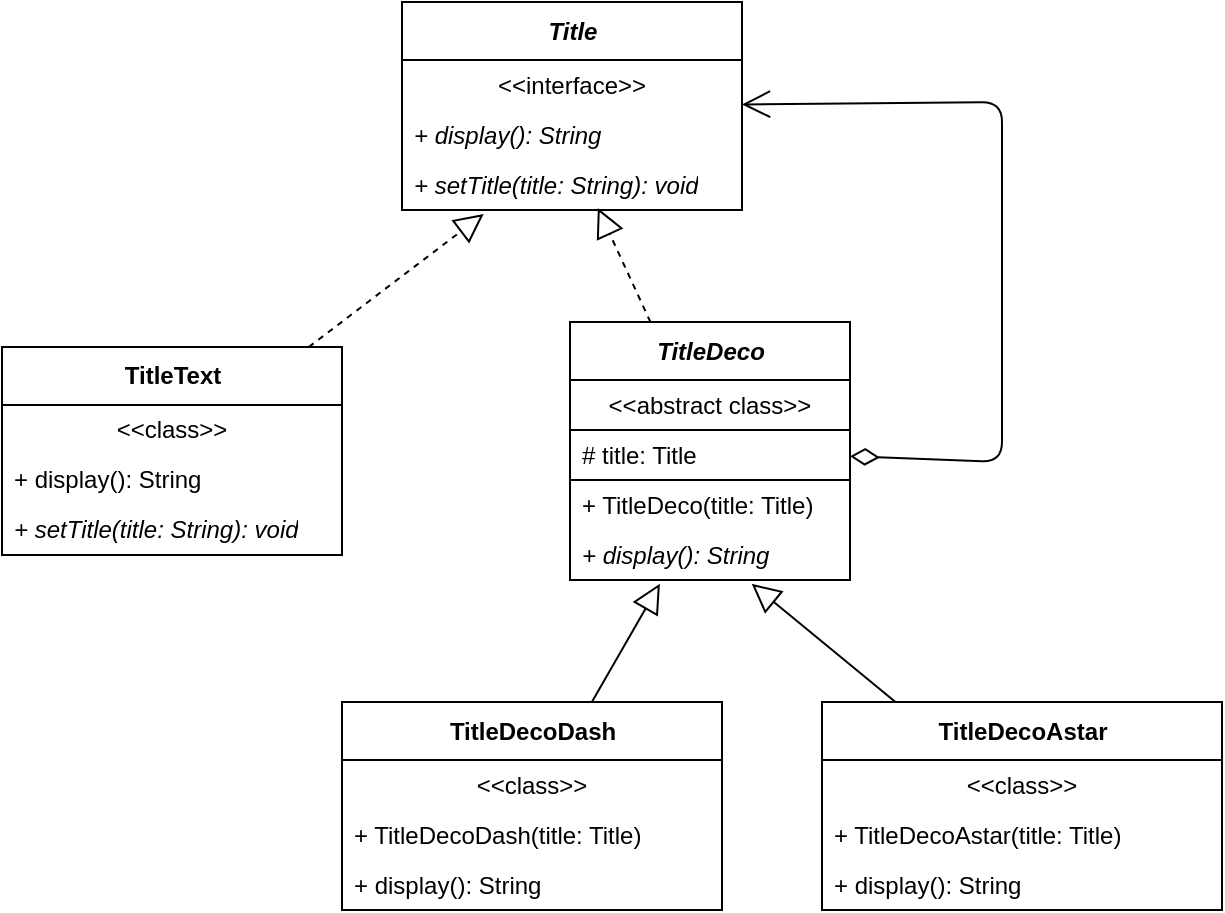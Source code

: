 <mxfile>
    <diagram id="PS1auKGxvxmbqucow4cT" name="페이지-1">
        <mxGraphModel dx="926" dy="499" grid="1" gridSize="10" guides="1" tooltips="1" connect="1" arrows="1" fold="1" page="1" pageScale="1" pageWidth="827" pageHeight="1169" math="0" shadow="0">
            <root>
                <mxCell id="0"/>
                <mxCell id="1" parent="0"/>
                <mxCell id="2" value="&lt;i&gt;Title&lt;/i&gt;" style="swimlane;fontStyle=1;align=center;verticalAlign=middle;childLayout=stackLayout;horizontal=1;startSize=29;horizontalStack=0;resizeParent=1;resizeParentMax=0;resizeLast=0;collapsible=0;marginBottom=0;html=1;" vertex="1" parent="1">
                    <mxGeometry x="260" y="40" width="170" height="104" as="geometry"/>
                </mxCell>
                <mxCell id="3" value="&amp;lt;&amp;lt;interface&amp;gt;&amp;gt;" style="text;html=1;strokeColor=none;fillColor=none;align=center;verticalAlign=middle;spacingLeft=4;spacingRight=4;overflow=hidden;rotatable=0;points=[[0,0.5],[1,0.5]];portConstraint=eastwest;" vertex="1" parent="2">
                    <mxGeometry y="29" width="170" height="25" as="geometry"/>
                </mxCell>
                <mxCell id="4" value="&lt;i&gt;+ display(): String&lt;/i&gt;" style="text;html=1;strokeColor=none;fillColor=none;align=left;verticalAlign=middle;spacingLeft=4;spacingRight=4;overflow=hidden;rotatable=0;points=[[0,0.5],[1,0.5]];portConstraint=eastwest;" vertex="1" parent="2">
                    <mxGeometry y="54" width="170" height="25" as="geometry"/>
                </mxCell>
                <mxCell id="27" value="&lt;i&gt;+ setTitle(title: String): void&lt;/i&gt;" style="text;html=1;strokeColor=none;fillColor=none;align=left;verticalAlign=middle;spacingLeft=4;spacingRight=4;overflow=hidden;rotatable=0;points=[[0,0.5],[1,0.5]];portConstraint=eastwest;" vertex="1" parent="2">
                    <mxGeometry y="79" width="170" height="25" as="geometry"/>
                </mxCell>
                <mxCell id="9" style="edgeStyle=none;html=1;endArrow=block;endFill=0;startSize=12;endSize=12;dashed=1;entryX=0.24;entryY=1.082;entryDx=0;entryDy=0;entryPerimeter=0;" edge="1" parent="1" source="6" target="27">
                    <mxGeometry relative="1" as="geometry"/>
                </mxCell>
                <mxCell id="6" value="TitleText" style="swimlane;fontStyle=1;align=center;verticalAlign=middle;childLayout=stackLayout;horizontal=1;startSize=29;horizontalStack=0;resizeParent=1;resizeParentMax=0;resizeLast=0;collapsible=0;marginBottom=0;html=1;" vertex="1" parent="1">
                    <mxGeometry x="60" y="212.5" width="170" height="104" as="geometry"/>
                </mxCell>
                <mxCell id="7" value="&amp;lt;&amp;lt;class&amp;gt;&amp;gt;" style="text;html=1;strokeColor=none;fillColor=none;align=center;verticalAlign=middle;spacingLeft=4;spacingRight=4;overflow=hidden;rotatable=0;points=[[0,0.5],[1,0.5]];portConstraint=eastwest;" vertex="1" parent="6">
                    <mxGeometry y="29" width="170" height="25" as="geometry"/>
                </mxCell>
                <mxCell id="8" value="+ display(): String" style="text;html=1;strokeColor=none;fillColor=none;align=left;verticalAlign=middle;spacingLeft=4;spacingRight=4;overflow=hidden;rotatable=0;points=[[0,0.5],[1,0.5]];portConstraint=eastwest;" vertex="1" parent="6">
                    <mxGeometry y="54" width="170" height="25" as="geometry"/>
                </mxCell>
                <mxCell id="28" value="&lt;i&gt;+ setTitle(title: String): void&lt;/i&gt;" style="text;html=1;strokeColor=none;fillColor=none;align=left;verticalAlign=middle;spacingLeft=4;spacingRight=4;overflow=hidden;rotatable=0;points=[[0,0.5],[1,0.5]];portConstraint=eastwest;" vertex="1" parent="6">
                    <mxGeometry y="79" width="170" height="25" as="geometry"/>
                </mxCell>
                <mxCell id="13" style="edgeStyle=none;html=1;entryX=0.576;entryY=0.962;entryDx=0;entryDy=0;entryPerimeter=0;dashed=1;endArrow=block;endFill=0;startSize=12;endSize=12;" edge="1" parent="1" source="10" target="27">
                    <mxGeometry relative="1" as="geometry"/>
                </mxCell>
                <mxCell id="10" value="&lt;i&gt;TitleDeco&lt;/i&gt;" style="swimlane;fontStyle=1;align=center;verticalAlign=middle;childLayout=stackLayout;horizontal=1;startSize=29;horizontalStack=0;resizeParent=1;resizeParentMax=0;resizeLast=0;collapsible=0;marginBottom=0;html=1;" vertex="1" parent="1">
                    <mxGeometry x="344" y="200" width="140" height="129" as="geometry"/>
                </mxCell>
                <mxCell id="11" value="&amp;lt;&amp;lt;abstract class&amp;gt;&amp;gt;" style="text;html=1;strokeColor=none;fillColor=none;align=center;verticalAlign=middle;spacingLeft=4;spacingRight=4;overflow=hidden;rotatable=0;points=[[0,0.5],[1,0.5]];portConstraint=eastwest;" vertex="1" parent="10">
                    <mxGeometry y="29" width="140" height="25" as="geometry"/>
                </mxCell>
                <mxCell id="14" value="# title: Title" style="text;html=1;strokeColor=default;fillColor=none;align=left;verticalAlign=middle;spacingLeft=4;spacingRight=4;overflow=hidden;rotatable=0;points=[[0,0.5],[1,0.5]];portConstraint=eastwest;" vertex="1" parent="10">
                    <mxGeometry y="54" width="140" height="25" as="geometry"/>
                </mxCell>
                <mxCell id="26" value="+ TitleDeco(title: Title)" style="text;html=1;strokeColor=none;fillColor=none;align=left;verticalAlign=middle;spacingLeft=4;spacingRight=4;overflow=hidden;rotatable=0;points=[[0,0.5],[1,0.5]];portConstraint=eastwest;" vertex="1" parent="10">
                    <mxGeometry y="79" width="140" height="25" as="geometry"/>
                </mxCell>
                <mxCell id="12" value="&lt;i&gt;+ display(): String&lt;/i&gt;" style="text;html=1;strokeColor=none;fillColor=none;align=left;verticalAlign=middle;spacingLeft=4;spacingRight=4;overflow=hidden;rotatable=0;points=[[0,0.5],[1,0.5]];portConstraint=eastwest;" vertex="1" parent="10">
                    <mxGeometry y="104" width="140" height="25" as="geometry"/>
                </mxCell>
                <mxCell id="23" style="edgeStyle=none;html=1;entryX=0.321;entryY=1.077;entryDx=0;entryDy=0;entryPerimeter=0;endArrow=block;endFill=0;startSize=12;endSize=12;" edge="1" parent="1" source="15" target="12">
                    <mxGeometry relative="1" as="geometry"/>
                </mxCell>
                <mxCell id="15" value="TitleDecoDash" style="swimlane;fontStyle=1;align=center;verticalAlign=middle;childLayout=stackLayout;horizontal=1;startSize=29;horizontalStack=0;resizeParent=1;resizeParentMax=0;resizeLast=0;collapsible=0;marginBottom=0;html=1;" vertex="1" parent="1">
                    <mxGeometry x="230" y="390" width="190" height="104" as="geometry"/>
                </mxCell>
                <mxCell id="16" value="&amp;lt;&amp;lt;class&amp;gt;&amp;gt;" style="text;html=1;strokeColor=none;fillColor=none;align=center;verticalAlign=middle;spacingLeft=4;spacingRight=4;overflow=hidden;rotatable=0;points=[[0,0.5],[1,0.5]];portConstraint=eastwest;" vertex="1" parent="15">
                    <mxGeometry y="29" width="190" height="25" as="geometry"/>
                </mxCell>
                <mxCell id="17" value="+ TitleDecoDash(title: Title)" style="text;html=1;strokeColor=none;fillColor=none;align=left;verticalAlign=middle;spacingLeft=4;spacingRight=4;overflow=hidden;rotatable=0;points=[[0,0.5],[1,0.5]];portConstraint=eastwest;" vertex="1" parent="15">
                    <mxGeometry y="54" width="190" height="25" as="geometry"/>
                </mxCell>
                <mxCell id="18" value="+ display(): String" style="text;html=1;strokeColor=none;fillColor=none;align=left;verticalAlign=middle;spacingLeft=4;spacingRight=4;overflow=hidden;rotatable=0;points=[[0,0.5],[1,0.5]];portConstraint=eastwest;" vertex="1" parent="15">
                    <mxGeometry y="79" width="190" height="25" as="geometry"/>
                </mxCell>
                <mxCell id="24" style="edgeStyle=none;html=1;entryX=0.649;entryY=1.077;entryDx=0;entryDy=0;entryPerimeter=0;endArrow=block;endFill=0;startSize=12;endSize=12;" edge="1" parent="1" source="19" target="12">
                    <mxGeometry relative="1" as="geometry"/>
                </mxCell>
                <mxCell id="19" value="TitleDecoAstar" style="swimlane;fontStyle=1;align=center;verticalAlign=middle;childLayout=stackLayout;horizontal=1;startSize=29;horizontalStack=0;resizeParent=1;resizeParentMax=0;resizeLast=0;collapsible=0;marginBottom=0;html=1;" vertex="1" parent="1">
                    <mxGeometry x="470" y="390" width="200" height="104" as="geometry"/>
                </mxCell>
                <mxCell id="20" value="&amp;lt;&amp;lt;class&amp;gt;&amp;gt;" style="text;html=1;strokeColor=none;fillColor=none;align=center;verticalAlign=middle;spacingLeft=4;spacingRight=4;overflow=hidden;rotatable=0;points=[[0,0.5],[1,0.5]];portConstraint=eastwest;" vertex="1" parent="19">
                    <mxGeometry y="29" width="200" height="25" as="geometry"/>
                </mxCell>
                <mxCell id="21" value="+ TitleDecoAstar(title: Title)" style="text;html=1;strokeColor=none;fillColor=none;align=left;verticalAlign=middle;spacingLeft=4;spacingRight=4;overflow=hidden;rotatable=0;points=[[0,0.5],[1,0.5]];portConstraint=eastwest;" vertex="1" parent="19">
                    <mxGeometry y="54" width="200" height="25" as="geometry"/>
                </mxCell>
                <mxCell id="22" value="+ display(): String" style="text;html=1;strokeColor=none;fillColor=none;align=left;verticalAlign=middle;spacingLeft=4;spacingRight=4;overflow=hidden;rotatable=0;points=[[0,0.5],[1,0.5]];portConstraint=eastwest;" vertex="1" parent="19">
                    <mxGeometry y="79" width="200" height="25" as="geometry"/>
                </mxCell>
                <mxCell id="29" style="edgeStyle=none;html=1;endArrow=open;endFill=0;startSize=12;endSize=12;startArrow=diamondThin;startFill=0;" edge="1" parent="1" source="10" target="2">
                    <mxGeometry relative="1" as="geometry">
                        <Array as="points">
                            <mxPoint x="560" y="270"/>
                            <mxPoint x="560" y="90"/>
                        </Array>
                    </mxGeometry>
                </mxCell>
            </root>
        </mxGraphModel>
    </diagram>
</mxfile>